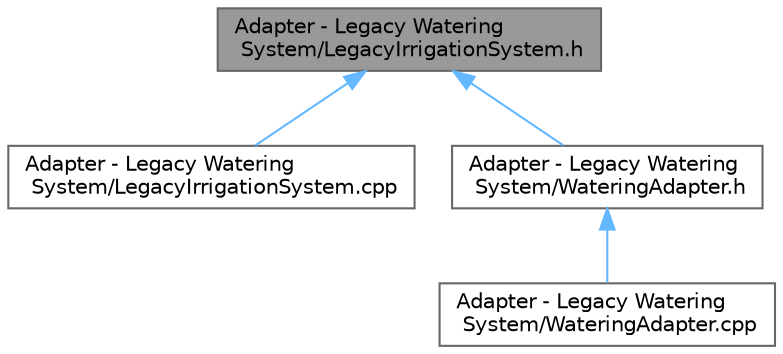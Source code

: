 digraph "Adapter - Legacy Watering System/LegacyIrrigationSystem.h"
{
 // INTERACTIVE_SVG=YES
 // LATEX_PDF_SIZE
  bgcolor="transparent";
  edge [fontname=Helvetica,fontsize=10,labelfontname=Helvetica,labelfontsize=10];
  node [fontname=Helvetica,fontsize=10,shape=box,height=0.2,width=0.4];
  Node1 [id="Node000001",label="Adapter - Legacy Watering\l System/LegacyIrrigationSystem.h",height=0.2,width=0.4,color="gray40", fillcolor="grey60", style="filled", fontcolor="black",tooltip=" "];
  Node1 -> Node2 [id="edge1_Node000001_Node000002",dir="back",color="steelblue1",style="solid",tooltip=" "];
  Node2 [id="Node000002",label="Adapter - Legacy Watering\l System/LegacyIrrigationSystem.cpp",height=0.2,width=0.4,color="grey40", fillcolor="white", style="filled",URL="$_legacy_irrigation_system_8cpp.html",tooltip=" "];
  Node1 -> Node3 [id="edge2_Node000001_Node000003",dir="back",color="steelblue1",style="solid",tooltip=" "];
  Node3 [id="Node000003",label="Adapter - Legacy Watering\l System/WateringAdapter.h",height=0.2,width=0.4,color="grey40", fillcolor="white", style="filled",URL="$_watering_adapter_8h.html",tooltip=" "];
  Node3 -> Node4 [id="edge3_Node000003_Node000004",dir="back",color="steelblue1",style="solid",tooltip=" "];
  Node4 [id="Node000004",label="Adapter - Legacy Watering\l System/WateringAdapter.cpp",height=0.2,width=0.4,color="grey40", fillcolor="white", style="filled",URL="$_watering_adapter_8cpp.html",tooltip=" "];
}
